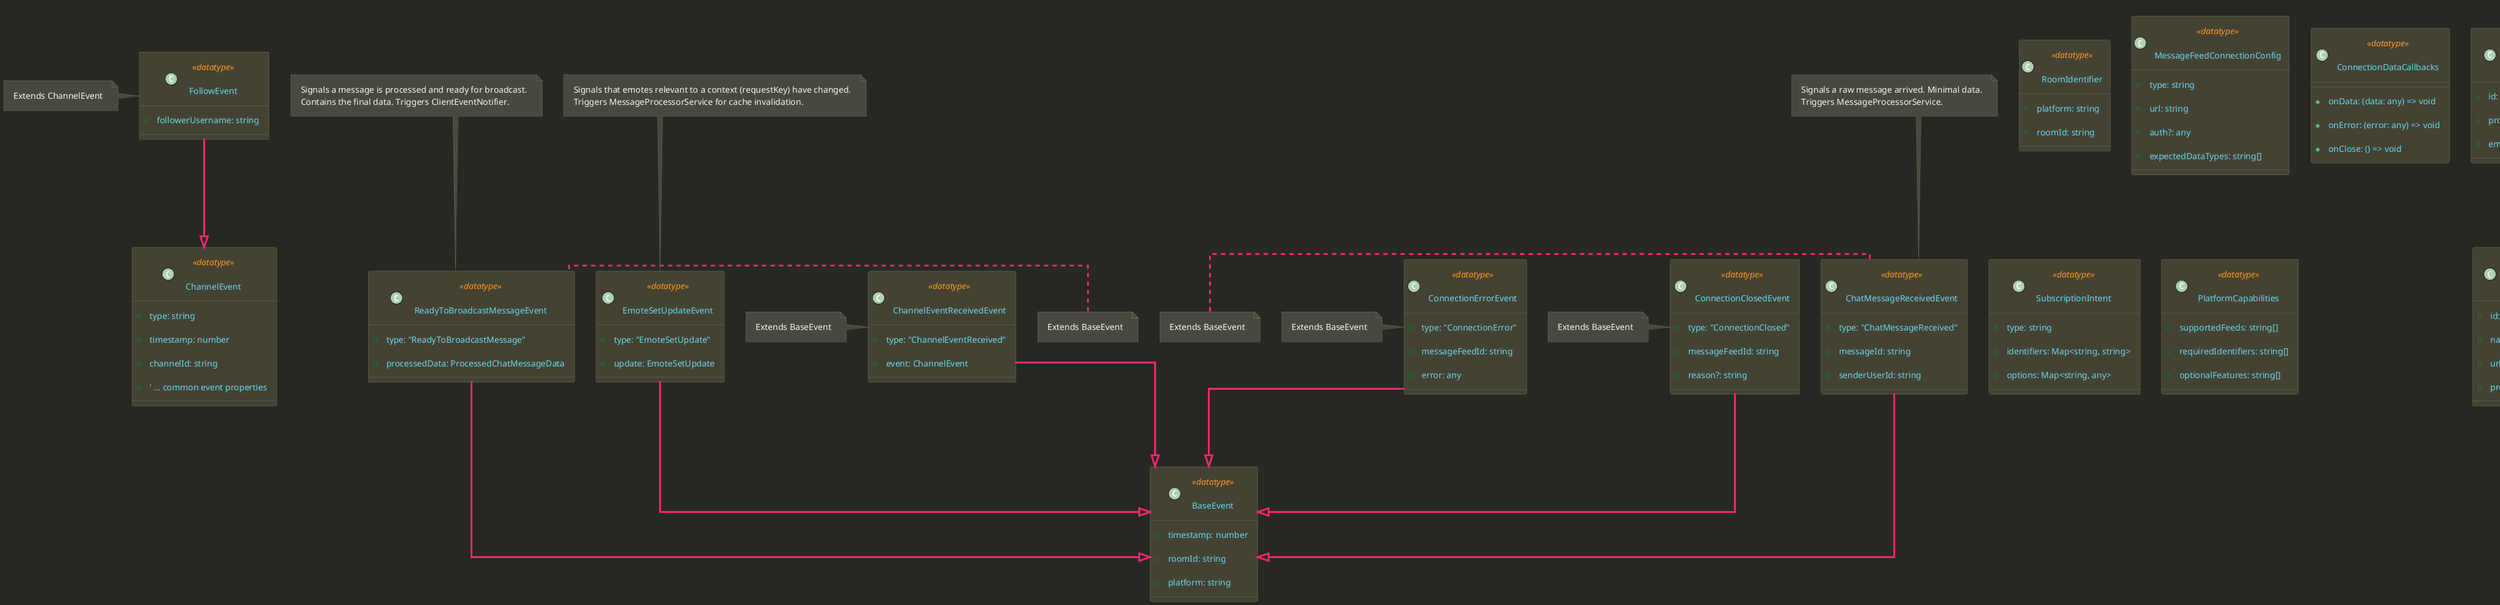 @startuml architecture_datatypes

' Monokai-inspired Improved PlantUML Theme (Copied for consistency)
' Base Colors
!$color_bg             = "#272822"
!$color_fg             = "#F8F8F2"
!$color_border         = "#75715E"

' Accent Colors
!$color_accent_red     = "#F92672"
!$color_accent_green   = "#A6E22E"
!$color_accent_yellow  = "#3C3B2F"
!$color_accent_blue    = "#66D9EF"
!$color_accent_orange  = "#FD971F"
!$color_accent_purple  = "#AE81FF"

' Specialized
!$color_datatype_bg    = "#444233"
!$color_interface_bg   = "#2F556B"
!$color_note_bg        = "#49483E"
!$color_note_border    = "#75715E"
!$color_note_font      = "#F8F8F2"

skinparam {
    Shadowing false
    BackgroundColor $color_bg

    DefaultFontColor $color_fg
    DefaultFontName "Consolas", "Monaco", monospace
    DefaultFontSize 14

    ArrowColor $color_accent_red
    ArrowFontColor $color_fg
    ArrowThickness 3

    BorderColor $color_border

    PackageBorderColor $color_accent_purple
    PackageBackgroundColor $color_bg
    PackageTitleFontColor $color_accent_blue
    PackageFontStyle bold

    ClassBackgroundColor $color_accent_yellow
    ClassBorderColor $color_accent_red
    ClassFontColor $color_fg
    ClassAttributeFontColor $color_accent_green
    ClassStereotypeFontColor $color_accent_orange

    InterfaceBackgroundColor $color_interface_bg
    InterfaceBorderColor $color_accent_red
    InterfaceFontColor $color_fg
    InterfaceAttributeFontColor $color_fg
    InterfaceStereotypeFontColor $color_accent_orange

    NoteBackgroundColor $color_note_bg
    NoteBorderColor $color_note_border
    NoteFontColor $color_note_font

    LegendBackgroundColor $color_border
    LegendBorderColor $color_fg
    LegendFontColor $color_fg
}

skinparam class<<datatype>> {
    BackgroundColor $color_datatype_bg
    BorderColor $color_border
    FontColor $color_fg
    AttributeFontColor $color_accent_blue
    StereotypeFontColor $color_accent_orange
}

' General enhancements for better visuals
' skinparam roundCorner 10
skinparam padding 10
skinparam linetype ortho
' left to right direction

' --- Data Type Definitions ---

class Emote <<datatype>> {
    + id: string
    + name: string
    + url: string
    + provider: string
}
class EmoteSet <<datatype>> {
    + id: string
    + provider: string
    + emotes: Emote[]
}
class RoomIdentifier <<datatype>> {
    + platform: string
    + roomId: string
}
class EmoteFetchRequest <<datatype>> {
    + contextType: string
    + identifiers: Map<string, string>
    + targetProvider?: string
}
note top of EmoteFetchRequest : Defines an emote source/context

class PlatformEntitlementData <<datatype>> {
    + type: string ' e.g., "badge", "name_paint"
    + id: string   ' e.g., "moderator", "vip"
    + url?: string ' For badges
    + data?: any  ' For other cosmetics like name paint color
}
note top of PlatformEntitlementData : Represents a single platform entitlement (badge, cosmetic)

class User <<datatype>> {
    + userId: string
    + displayName: string
    + platformEntitlements: PlatformEntitlementData[]
}
note top of User : Represents a user's state within a specific room scope.\nStored in UserStore.

class MessageFeedEntry <<datatype>> {
    + id: string
    + type: string
    + timestamp: number
    + senderUserId: string
    + content: string ' Or structured content
    + ' ... other platform specific raw data?
}
note top of MessageFeedEntry : Represents a RAW message entry from the platform feed.\nStored in MessageStore.

class ProcessedChatMessageData <<datatype>> {
    + originalMessageId: string
    + sender: User ' Snapshot of sender state at processing time
    + displayParts: any[] ' e.g., text, emotes, badges
    + timestamp: number
    + ' ... other processed metadata?
}
note top of ProcessedChatMessageData : Result of processing a raw message via the pipeline.\nContains combined entitlements/cosmetics.\nStored in LRUMessageCache and sent to clients.

class EmoteSetUpdate <<datatype>> {
    + requestKey?: string
    + addedSets?: EmoteSet[]
    + removedSets?: EmoteSet[]
    + updatedSets?: EmoteSet[]
}
note top of EmoteSetUpdate : Data about emote set changes.

class MessageFeedConnectionConfig <<datatype>> {
    + type: string
    + url: string
    + auth?: any
    + expectedDataTypes: string[]
}
class ChannelEvent <<datatype>> {
    + type: string
    + timestamp: number
    + channelId: string
    + ' ... common event properties
}
class FollowEvent <<datatype>> {
    + followerUsername: string
}

class BaseEvent <<datatype>> {
    + timestamp: number
    + roomId: string
    + platform: string
}
class ChatMessageReceivedEvent <<datatype>> {
    + type: "ChatMessageReceived"
    + messageId: string
    + senderUserId: string
    ' Minimal info needed to trigger processing
}
note top of ChatMessageReceivedEvent : Signals a raw message arrived. Minimal data.\nTriggers MessageProcessorService.

class ChannelEventReceivedEvent <<datatype>> {
    + type: "ChannelEventReceived"
    + event: ChannelEvent
}
' ProcessedChatMessageEvent removed

class ReadyToBroadcastMessageEvent <<datatype>> {
    + type: "ReadyToBroadcastMessage"
    + processedData: ProcessedChatMessageData
}
note top of ReadyToBroadcastMessageEvent : Signals a message is processed and ready for broadcast.\nContains the final data. Triggers ClientEventNotifier.

class EmoteSetUpdateEvent <<datatype>> {
    + type: "EmoteSetUpdate"
    + update: EmoteSetUpdate
}
note top of EmoteSetUpdateEvent : Signals that emotes relevant to a context (requestKey) have changed.\nTriggers MessageProcessorService for cache invalidation.

class ConnectionErrorEvent <<datatype>> {
    + type: "ConnectionError"
    + messageFeedId: string
    + error: any
}
class ConnectionClosedEvent <<datatype>> {
    + type: "ConnectionClosed"
    + messageFeedId: string
    + reason?: string
}

class ConnectionDataCallbacks <<datatype>> {
    + onData: (data: any) => void
    + onError: (error: any) => void
    + onClose: () => void
}
class PipelineContext <<datatype>> {
    + rawMessage: MessageFeedEntry
    + sender: User
    + emoteContextKeys: Set<string>
}
note top of PipelineContext : Input context for MessageFeedProcessorPipeline.process()

class SubscriptionIntent <<datatype>> {
    + type: string
    + identifiers: Map<string, string>
    + options: Map<string, any>
}
class PlatformCapabilities <<datatype>> {
    + supportedFeeds: string[]
    + requiredIdentifiers: string[]
    + optionalFeatures: string[]
}

class UserStore <<Room Scoped>> {
    - users: Map<string, User>
    + getUser(userId: string): User | undefined
    + addOrUpdateUser(userId: string, displayName: string, entitlements: PlatformEntitlementData[])
}
note top of UserStore : Stores User state per room.

class LRUMessageCache <<Room Scoped>> {
    + get(messageId: string): ProcessedChatMessageData | undefined
    + set(messageId: string, data: ProcessedChatMessageData)
    + invalidate()
    + invalidateUser?(userId: string)
}
note top of LRUMessageCache : Caches processed message data per room.

class RoomSubscription <<datatype>> {
    + ports: Set<Port>
    + messageStore: MessageStore
    + userStore: UserStore
    + messageCache: LRUMessageCache
    + emoteScopeId: string
}
class MessageStore <<Room Scoped>> {
    + addMessage(msg: MessageFeedEntry)
    + getMessage(messageId: string): MessageFeedEntry | undefined
    + getHistory(limit: number): MessageFeedEntry[]
}
note top of MessageStore : Holds raw message data for a RoomSubscription.

' --- Internal Data Type Relationships ---

EmoteSet "1" *-- "*" Emote : contains
FollowEvent --|> ChannelEvent
note left of FollowEvent : Extends ChannelEvent

ChatMessageReceivedEvent --|> BaseEvent
note left of ChatMessageReceivedEvent : Extends BaseEvent

ChannelEventReceivedEvent --|> BaseEvent
note left of ChannelEventReceivedEvent : Extends BaseEvent

ReadyToBroadcastMessageEvent --|> BaseEvent
note left of ReadyToBroadcastMessageEvent : Extends BaseEvent

EmoteSetUpdateEvent --|> BaseEvent

ConnectionErrorEvent --|> BaseEvent
note left of ConnectionErrorEvent : Extends BaseEvent

ConnectionClosedEvent --|> BaseEvent
note left of ConnectionClosedEvent : Extends BaseEvent

RoomSubscription *-- MessageStore : owns
RoomSubscription *-- UserStore : owns
RoomSubscription *-- LRUMessageCache : owns
UserStore "1" *-- "*" User : stores

' Relationship from EmoteScopeState (defined in main diagram) to RoomSubscription
' This shows RoomSubscription uses the ID, but EmoteScopeState itself is managed elsewhere.
' Consider if EmoteScopeState should also be moved here if it's purely data.
' For now, assume it stays in EmoteSystem as it represents managed state.
' RoomSubscription ..> ServiceWorker.EmoteSystem.EmoteScopeState : references via ID ' Cannot link across files easily

@enduml